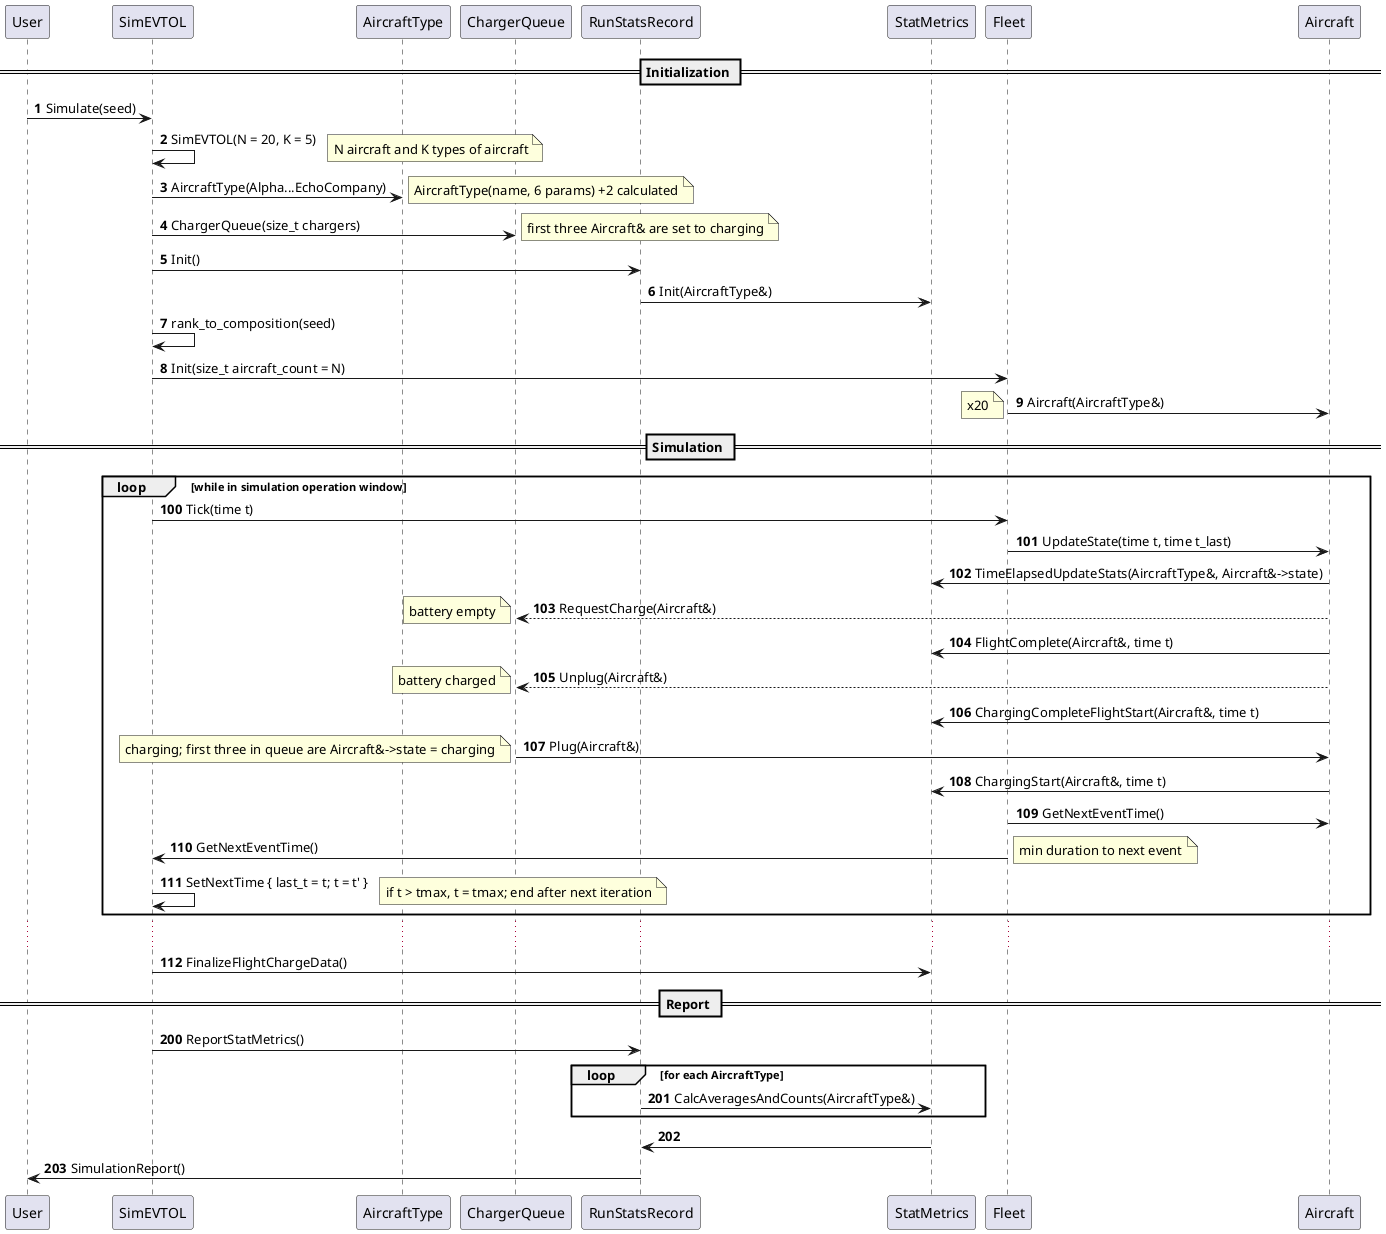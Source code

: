 @startuml system simulation sequence diagram

== Initialization ==
autonumber
User -> SimEVTOL : Simulate(seed)

SimEVTOL -> SimEVTOL : SimEVTOL(N = 20, K = 5)
note right : N aircraft and K types of aircraft
/'User -> SimEVTOL : SimEVTOL(N, K, Seed)'/
/'SimEVTOL -> AircraftType : AircraftType(name, 6 params) +2 calculated'/
SimEVTOL -> AircraftType : AircraftType(Alpha...EchoCompany)
note right : AircraftType(name, 6 params) +2 calculated

SimEVTOL -> ChargerQueue : ChargerQueue(size_t chargers)
note right : first three Aircraft& are set to charging

SimEVTOL -> RunStatsRecord : Init()
RunStatsRecord -> StatMetrics : Init(AircraftType&)

SimEVTOL -> SimEVTOL : rank_to_composition(seed)
SimEVTOL -> Fleet : Init(size_t aircraft_count = N)
Fleet -> Aircraft : Aircraft(AircraftType&)
note left : x20

== Simulation ==
loop while in simulation operation window
autonumber 100
SimEVTOL -> Fleet : Tick(time t)
Fleet -> Aircraft : UpdateState(time t, time t_last)
Aircraft -> StatMetrics : TimeElapsedUpdateStats(AircraftType&, Aircraft&->state)

Aircraft --> ChargerQueue : RequestCharge(Aircraft&)
note left : battery empty
Aircraft -> StatMetrics : FlightComplete(Aircraft&, time t)

Aircraft --> ChargerQueue : Unplug(Aircraft&)
note left : battery charged
Aircraft -> StatMetrics : ChargingCompleteFlightStart(Aircraft&, time t)

ChargerQueue -> Aircraft : Plug(Aircraft&)
note left : charging; first three in queue are Aircraft&->state = charging
Aircraft -> StatMetrics : ChargingStart(Aircraft&, time t)

Fleet -> Aircraft : GetNextEventTime()
Fleet -> SimEVTOL : GetNextEventTime()
note right : min duration to next event

SimEVTOL -> SimEVTOL : SetNextTime { last_t = t; t = t' }
note right : if t > tmax, t = tmax; end after next iteration
end loop
...
SimEVTOL -> StatMetrics : FinalizeFlightChargeData()

== Report ==
autonumber 200
SimEVTOL -> RunStatsRecord : ReportStatMetrics()
loop for each AircraftType
RunStatsRecord -> StatMetrics : CalcAveragesAndCounts(AircraftType&)
end loop
StatMetrics -> RunStatsRecord

RunStatsRecord -> User : SimulationReport()

@enduml

